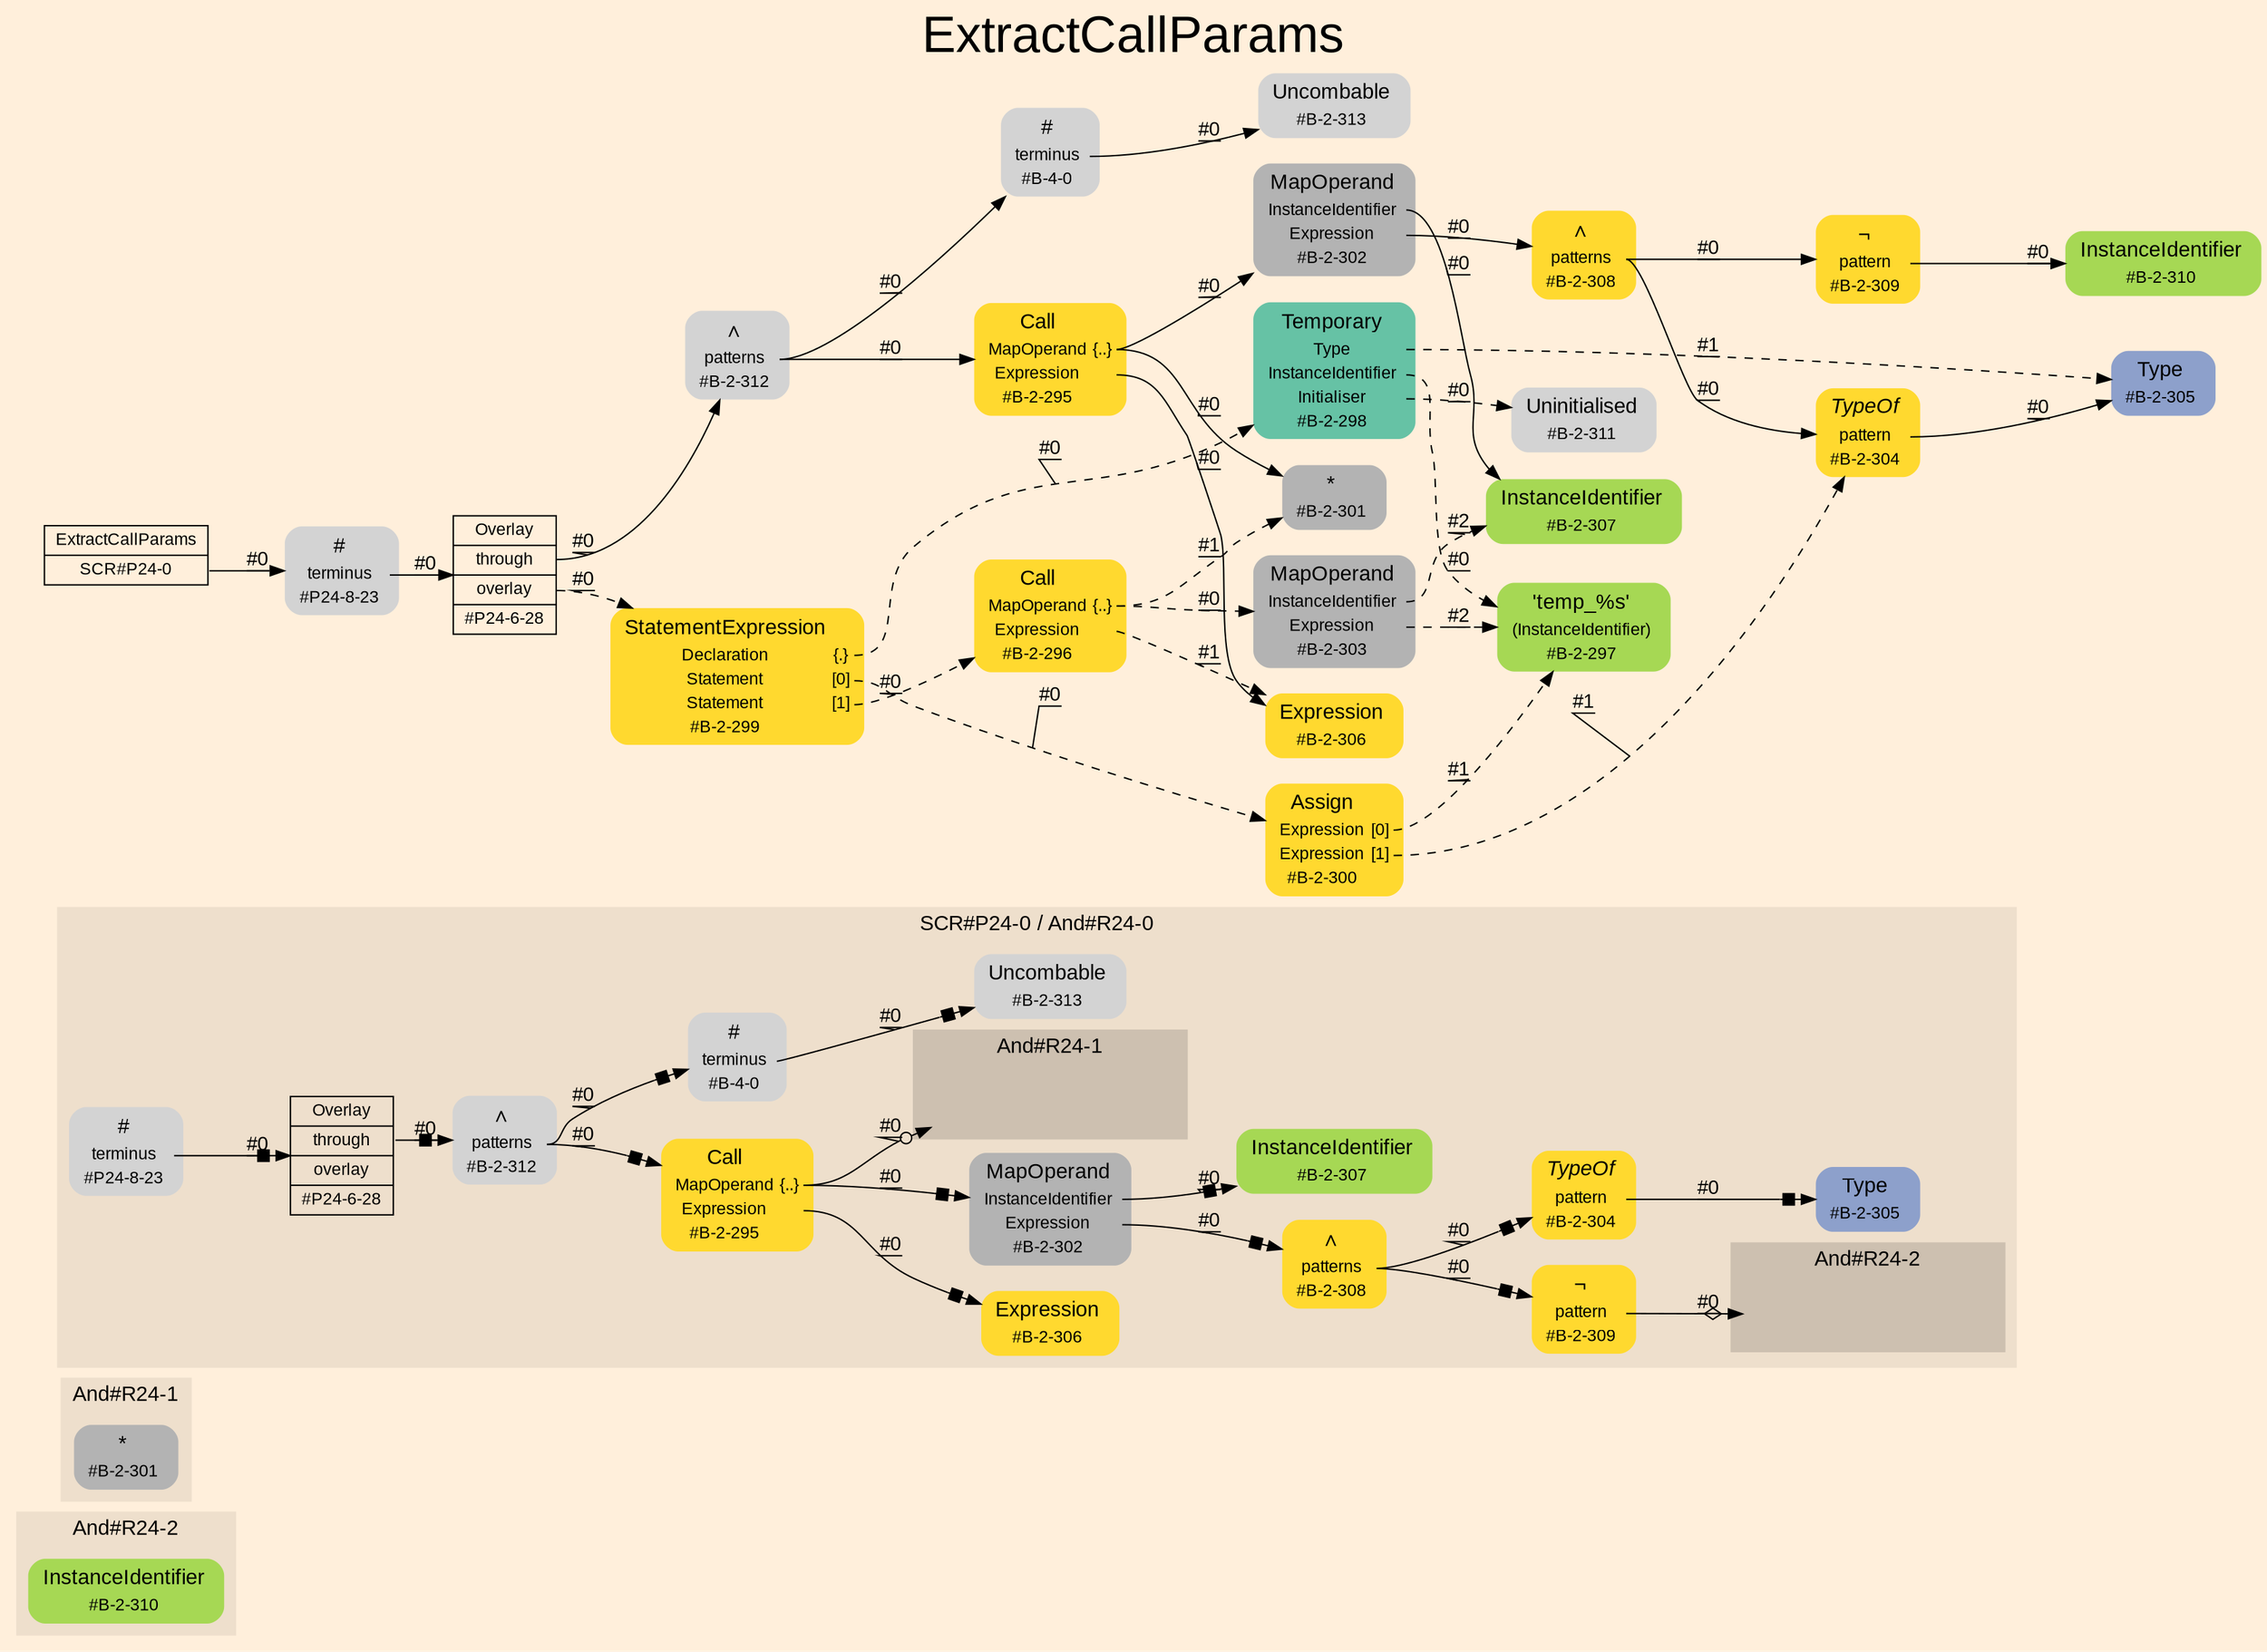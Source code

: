 digraph "ExtractCallParams" {
label = "ExtractCallParams"
labelloc = t
fontsize = "36"
graph [
    rankdir = "LR"
    ranksep = 0.3
    bgcolor = antiquewhite1
    color = black
    fontcolor = black
    fontname = "Arial"
];
node [
    fontname = "Arial"
];
edge [
    fontname = "Arial"
];

// -------------------- figure And#R24-2 --------------------
subgraph "clusterAnd#R24-2" {
    label = "And#R24-2"
    style = "filled"
    color = antiquewhite2
    fontsize = "15"
    "And#R24-2 / #B-2-310" [
        shape = "plaintext"
        fillcolor = "/set28/5"
        label = <<TABLE BORDER="0" CELLBORDER="0" CELLSPACING="0">
         <TR><TD><FONT POINT-SIZE="15.0">InstanceIdentifier</FONT></TD><TD></TD></TR>
         <TR><TD>#B-2-310</TD><TD PORT="port0"></TD></TR>
        </TABLE>>
        style = "rounded,filled"
        fontsize = "12"
    ];
    
}


// -------------------- figure And#R24-1 --------------------
subgraph "clusterAnd#R24-1" {
    label = "And#R24-1"
    style = "filled"
    color = antiquewhite2
    fontsize = "15"
    "And#R24-1 / #B-2-301" [
        shape = "plaintext"
        fillcolor = "/set28/8"
        label = <<TABLE BORDER="0" CELLBORDER="0" CELLSPACING="0">
         <TR><TD><FONT POINT-SIZE="15.0">*</FONT></TD><TD></TD></TR>
         <TR><TD>#B-2-301</TD><TD PORT="port0"></TD></TR>
        </TABLE>>
        style = "rounded,filled"
        fontsize = "12"
    ];
    
}


// -------------------- figure And#R24-0 --------------------
subgraph "clusterAnd#R24-0" {
    label = "SCR#P24-0 / And#R24-0"
    style = "filled"
    color = antiquewhite2
    fontsize = "15"
    "And#R24-0 / #B-2-309" [
        shape = "plaintext"
        fillcolor = "/set28/6"
        label = <<TABLE BORDER="0" CELLBORDER="0" CELLSPACING="0">
         <TR><TD><FONT POINT-SIZE="15.0">¬</FONT></TD><TD></TD></TR>
         <TR><TD>pattern</TD><TD PORT="port0"></TD></TR>
         <TR><TD>#B-2-309</TD><TD PORT="port1"></TD></TR>
        </TABLE>>
        style = "rounded,filled"
        fontsize = "12"
    ];
    
    "And#R24-0 / #B-2-295" [
        shape = "plaintext"
        fillcolor = "/set28/6"
        label = <<TABLE BORDER="0" CELLBORDER="0" CELLSPACING="0">
         <TR><TD><FONT POINT-SIZE="15.0">Call</FONT></TD><TD></TD></TR>
         <TR><TD>MapOperand</TD><TD PORT="port0">{..}</TD></TR>
         <TR><TD>Expression</TD><TD PORT="port1"></TD></TR>
         <TR><TD>#B-2-295</TD><TD PORT="port2"></TD></TR>
        </TABLE>>
        style = "rounded,filled"
        fontsize = "12"
    ];
    
    "And#R24-0 / #B-2-312" [
        shape = "plaintext"
        label = <<TABLE BORDER="0" CELLBORDER="0" CELLSPACING="0">
         <TR><TD><FONT POINT-SIZE="15.0">∧</FONT></TD><TD></TD></TR>
         <TR><TD>patterns</TD><TD PORT="port0"></TD></TR>
         <TR><TD>#B-2-312</TD><TD PORT="port1"></TD></TR>
        </TABLE>>
        style = "rounded,filled"
        fontsize = "12"
    ];
    
    "And#R24-0 / #B-4-0" [
        shape = "plaintext"
        label = <<TABLE BORDER="0" CELLBORDER="0" CELLSPACING="0">
         <TR><TD><FONT POINT-SIZE="15.0">#</FONT></TD><TD></TD></TR>
         <TR><TD>terminus</TD><TD PORT="port0"></TD></TR>
         <TR><TD>#B-4-0</TD><TD PORT="port1"></TD></TR>
        </TABLE>>
        style = "rounded,filled"
        fontsize = "12"
    ];
    
    "And#R24-0 / #P24-8-23" [
        shape = "plaintext"
        label = <<TABLE BORDER="0" CELLBORDER="0" CELLSPACING="0">
         <TR><TD><FONT POINT-SIZE="15.0">#</FONT></TD><TD></TD></TR>
         <TR><TD>terminus</TD><TD PORT="port0"></TD></TR>
         <TR><TD>#P24-8-23</TD><TD PORT="port1"></TD></TR>
        </TABLE>>
        style = "rounded,filled"
        fontsize = "12"
    ];
    
    "And#R24-0 / #B-2-304" [
        shape = "plaintext"
        fillcolor = "/set28/6"
        label = <<TABLE BORDER="0" CELLBORDER="0" CELLSPACING="0">
         <TR><TD><FONT POINT-SIZE="15.0"><I>TypeOf</I></FONT></TD><TD></TD></TR>
         <TR><TD>pattern</TD><TD PORT="port0"></TD></TR>
         <TR><TD>#B-2-304</TD><TD PORT="port1"></TD></TR>
        </TABLE>>
        style = "rounded,filled"
        fontsize = "12"
    ];
    
    "And#R24-0 / #B-2-305" [
        shape = "plaintext"
        fillcolor = "/set28/3"
        label = <<TABLE BORDER="0" CELLBORDER="0" CELLSPACING="0">
         <TR><TD><FONT POINT-SIZE="15.0">Type</FONT></TD><TD></TD></TR>
         <TR><TD>#B-2-305</TD><TD PORT="port0"></TD></TR>
        </TABLE>>
        style = "rounded,filled"
        fontsize = "12"
    ];
    
    "And#R24-0 / #B-2-313" [
        shape = "plaintext"
        label = <<TABLE BORDER="0" CELLBORDER="0" CELLSPACING="0">
         <TR><TD><FONT POINT-SIZE="15.0">Uncombable</FONT></TD><TD></TD></TR>
         <TR><TD>#B-2-313</TD><TD PORT="port0"></TD></TR>
        </TABLE>>
        style = "rounded,filled"
        fontsize = "12"
    ];
    
    "And#R24-0 / #B-2-306" [
        shape = "plaintext"
        fillcolor = "/set28/6"
        label = <<TABLE BORDER="0" CELLBORDER="0" CELLSPACING="0">
         <TR><TD><FONT POINT-SIZE="15.0">Expression</FONT></TD><TD></TD></TR>
         <TR><TD>#B-2-306</TD><TD PORT="port0"></TD></TR>
        </TABLE>>
        style = "rounded,filled"
        fontsize = "12"
    ];
    
    "And#R24-0 / #P24-6-28" [
        shape = "record"
        fillcolor = antiquewhite2
        label = "<fixed> Overlay | <port0> through | <port1> overlay | <port2> #P24-6-28"
        style = "filled"
        fontsize = "12"
        color = black
        fontcolor = black
    ];
    
    "And#R24-0 / #B-2-302" [
        shape = "plaintext"
        fillcolor = "/set28/8"
        label = <<TABLE BORDER="0" CELLBORDER="0" CELLSPACING="0">
         <TR><TD><FONT POINT-SIZE="15.0">MapOperand</FONT></TD><TD></TD></TR>
         <TR><TD>InstanceIdentifier</TD><TD PORT="port0"></TD></TR>
         <TR><TD>Expression</TD><TD PORT="port1"></TD></TR>
         <TR><TD>#B-2-302</TD><TD PORT="port2"></TD></TR>
        </TABLE>>
        style = "rounded,filled"
        fontsize = "12"
    ];
    
    "And#R24-0 / #B-2-307" [
        shape = "plaintext"
        fillcolor = "/set28/5"
        label = <<TABLE BORDER="0" CELLBORDER="0" CELLSPACING="0">
         <TR><TD><FONT POINT-SIZE="15.0">InstanceIdentifier</FONT></TD><TD></TD></TR>
         <TR><TD>#B-2-307</TD><TD PORT="port0"></TD></TR>
        </TABLE>>
        style = "rounded,filled"
        fontsize = "12"
    ];
    
    "And#R24-0 / #B-2-308" [
        shape = "plaintext"
        fillcolor = "/set28/6"
        label = <<TABLE BORDER="0" CELLBORDER="0" CELLSPACING="0">
         <TR><TD><FONT POINT-SIZE="15.0">∧</FONT></TD><TD></TD></TR>
         <TR><TD>patterns</TD><TD PORT="port0"></TD></TR>
         <TR><TD>#B-2-308</TD><TD PORT="port1"></TD></TR>
        </TABLE>>
        style = "rounded,filled"
        fontsize = "12"
    ];
    
    subgraph "clusterAnd#R24-0 / And#R24-1" {
        label = "And#R24-1"
        style = "filled"
        color = antiquewhite3
        fontsize = "15"
        "And#R24-0 / #0 / #B-2-301" [
            shape = "none"
            style = "invisible"
        ];
        
    }
    
    subgraph "clusterAnd#R24-0 / And#R24-2" {
        label = "And#R24-2"
        style = "filled"
        color = antiquewhite3
        fontsize = "15"
        "And#R24-0 / #0 / #B-2-310" [
            shape = "none"
            style = "invisible"
        ];
        
    }
    
}


// -------------------- transformation figure --------------------
"CR#P24-0" [
    shape = "record"
    fillcolor = antiquewhite1
    label = "<fixed> ExtractCallParams | <port0> SCR#P24-0"
    style = "filled"
    fontsize = "12"
    color = black
    fontcolor = black
];

"#P24-8-23" [
    shape = "plaintext"
    label = <<TABLE BORDER="0" CELLBORDER="0" CELLSPACING="0">
     <TR><TD><FONT POINT-SIZE="15.0">#</FONT></TD><TD></TD></TR>
     <TR><TD>terminus</TD><TD PORT="port0"></TD></TR>
     <TR><TD>#P24-8-23</TD><TD PORT="port1"></TD></TR>
    </TABLE>>
    style = "rounded,filled"
    fontsize = "12"
];

"#P24-6-28" [
    shape = "record"
    fillcolor = antiquewhite1
    label = "<fixed> Overlay | <port0> through | <port1> overlay | <port2> #P24-6-28"
    style = "filled"
    fontsize = "12"
    color = black
    fontcolor = black
];

"#B-2-312" [
    shape = "plaintext"
    label = <<TABLE BORDER="0" CELLBORDER="0" CELLSPACING="0">
     <TR><TD><FONT POINT-SIZE="15.0">∧</FONT></TD><TD></TD></TR>
     <TR><TD>patterns</TD><TD PORT="port0"></TD></TR>
     <TR><TD>#B-2-312</TD><TD PORT="port1"></TD></TR>
    </TABLE>>
    style = "rounded,filled"
    fontsize = "12"
];

"#B-2-295" [
    shape = "plaintext"
    fillcolor = "/set28/6"
    label = <<TABLE BORDER="0" CELLBORDER="0" CELLSPACING="0">
     <TR><TD><FONT POINT-SIZE="15.0">Call</FONT></TD><TD></TD></TR>
     <TR><TD>MapOperand</TD><TD PORT="port0">{..}</TD></TR>
     <TR><TD>Expression</TD><TD PORT="port1"></TD></TR>
     <TR><TD>#B-2-295</TD><TD PORT="port2"></TD></TR>
    </TABLE>>
    style = "rounded,filled"
    fontsize = "12"
];

"#B-2-301" [
    shape = "plaintext"
    fillcolor = "/set28/8"
    label = <<TABLE BORDER="0" CELLBORDER="0" CELLSPACING="0">
     <TR><TD><FONT POINT-SIZE="15.0">*</FONT></TD><TD></TD></TR>
     <TR><TD>#B-2-301</TD><TD PORT="port0"></TD></TR>
    </TABLE>>
    style = "rounded,filled"
    fontsize = "12"
];

"#B-2-302" [
    shape = "plaintext"
    fillcolor = "/set28/8"
    label = <<TABLE BORDER="0" CELLBORDER="0" CELLSPACING="0">
     <TR><TD><FONT POINT-SIZE="15.0">MapOperand</FONT></TD><TD></TD></TR>
     <TR><TD>InstanceIdentifier</TD><TD PORT="port0"></TD></TR>
     <TR><TD>Expression</TD><TD PORT="port1"></TD></TR>
     <TR><TD>#B-2-302</TD><TD PORT="port2"></TD></TR>
    </TABLE>>
    style = "rounded,filled"
    fontsize = "12"
];

"#B-2-307" [
    shape = "plaintext"
    fillcolor = "/set28/5"
    label = <<TABLE BORDER="0" CELLBORDER="0" CELLSPACING="0">
     <TR><TD><FONT POINT-SIZE="15.0">InstanceIdentifier</FONT></TD><TD></TD></TR>
     <TR><TD>#B-2-307</TD><TD PORT="port0"></TD></TR>
    </TABLE>>
    style = "rounded,filled"
    fontsize = "12"
];

"#B-2-308" [
    shape = "plaintext"
    fillcolor = "/set28/6"
    label = <<TABLE BORDER="0" CELLBORDER="0" CELLSPACING="0">
     <TR><TD><FONT POINT-SIZE="15.0">∧</FONT></TD><TD></TD></TR>
     <TR><TD>patterns</TD><TD PORT="port0"></TD></TR>
     <TR><TD>#B-2-308</TD><TD PORT="port1"></TD></TR>
    </TABLE>>
    style = "rounded,filled"
    fontsize = "12"
];

"#B-2-304" [
    shape = "plaintext"
    fillcolor = "/set28/6"
    label = <<TABLE BORDER="0" CELLBORDER="0" CELLSPACING="0">
     <TR><TD><FONT POINT-SIZE="15.0"><I>TypeOf</I></FONT></TD><TD></TD></TR>
     <TR><TD>pattern</TD><TD PORT="port0"></TD></TR>
     <TR><TD>#B-2-304</TD><TD PORT="port1"></TD></TR>
    </TABLE>>
    style = "rounded,filled"
    fontsize = "12"
];

"#B-2-305" [
    shape = "plaintext"
    fillcolor = "/set28/3"
    label = <<TABLE BORDER="0" CELLBORDER="0" CELLSPACING="0">
     <TR><TD><FONT POINT-SIZE="15.0">Type</FONT></TD><TD></TD></TR>
     <TR><TD>#B-2-305</TD><TD PORT="port0"></TD></TR>
    </TABLE>>
    style = "rounded,filled"
    fontsize = "12"
];

"#B-2-309" [
    shape = "plaintext"
    fillcolor = "/set28/6"
    label = <<TABLE BORDER="0" CELLBORDER="0" CELLSPACING="0">
     <TR><TD><FONT POINT-SIZE="15.0">¬</FONT></TD><TD></TD></TR>
     <TR><TD>pattern</TD><TD PORT="port0"></TD></TR>
     <TR><TD>#B-2-309</TD><TD PORT="port1"></TD></TR>
    </TABLE>>
    style = "rounded,filled"
    fontsize = "12"
];

"#B-2-310" [
    shape = "plaintext"
    fillcolor = "/set28/5"
    label = <<TABLE BORDER="0" CELLBORDER="0" CELLSPACING="0">
     <TR><TD><FONT POINT-SIZE="15.0">InstanceIdentifier</FONT></TD><TD></TD></TR>
     <TR><TD>#B-2-310</TD><TD PORT="port0"></TD></TR>
    </TABLE>>
    style = "rounded,filled"
    fontsize = "12"
];

"#B-2-306" [
    shape = "plaintext"
    fillcolor = "/set28/6"
    label = <<TABLE BORDER="0" CELLBORDER="0" CELLSPACING="0">
     <TR><TD><FONT POINT-SIZE="15.0">Expression</FONT></TD><TD></TD></TR>
     <TR><TD>#B-2-306</TD><TD PORT="port0"></TD></TR>
    </TABLE>>
    style = "rounded,filled"
    fontsize = "12"
];

"#B-4-0" [
    shape = "plaintext"
    label = <<TABLE BORDER="0" CELLBORDER="0" CELLSPACING="0">
     <TR><TD><FONT POINT-SIZE="15.0">#</FONT></TD><TD></TD></TR>
     <TR><TD>terminus</TD><TD PORT="port0"></TD></TR>
     <TR><TD>#B-4-0</TD><TD PORT="port1"></TD></TR>
    </TABLE>>
    style = "rounded,filled"
    fontsize = "12"
];

"#B-2-313" [
    shape = "plaintext"
    label = <<TABLE BORDER="0" CELLBORDER="0" CELLSPACING="0">
     <TR><TD><FONT POINT-SIZE="15.0">Uncombable</FONT></TD><TD></TD></TR>
     <TR><TD>#B-2-313</TD><TD PORT="port0"></TD></TR>
    </TABLE>>
    style = "rounded,filled"
    fontsize = "12"
];

"#B-2-299" [
    shape = "plaintext"
    fillcolor = "/set28/6"
    label = <<TABLE BORDER="0" CELLBORDER="0" CELLSPACING="0">
     <TR><TD><FONT POINT-SIZE="15.0">StatementExpression</FONT></TD><TD></TD></TR>
     <TR><TD>Declaration</TD><TD PORT="port0">{.}</TD></TR>
     <TR><TD>Statement</TD><TD PORT="port1">[0]</TD></TR>
     <TR><TD>Statement</TD><TD PORT="port2">[1]</TD></TR>
     <TR><TD>#B-2-299</TD><TD PORT="port3"></TD></TR>
    </TABLE>>
    style = "rounded,filled"
    fontsize = "12"
];

"#B-2-298" [
    shape = "plaintext"
    fillcolor = "/set28/1"
    label = <<TABLE BORDER="0" CELLBORDER="0" CELLSPACING="0">
     <TR><TD><FONT POINT-SIZE="15.0">Temporary</FONT></TD><TD></TD></TR>
     <TR><TD>Type</TD><TD PORT="port0"></TD></TR>
     <TR><TD>InstanceIdentifier</TD><TD PORT="port1"></TD></TR>
     <TR><TD>Initialiser</TD><TD PORT="port2"></TD></TR>
     <TR><TD>#B-2-298</TD><TD PORT="port3"></TD></TR>
    </TABLE>>
    style = "rounded,filled"
    fontsize = "12"
];

"#B-2-297" [
    shape = "plaintext"
    fillcolor = "/set28/5"
    label = <<TABLE BORDER="0" CELLBORDER="0" CELLSPACING="0">
     <TR><TD><FONT POINT-SIZE="15.0">'temp_%s'</FONT></TD><TD></TD></TR>
     <TR><TD>(InstanceIdentifier)</TD><TD PORT="port0"></TD></TR>
     <TR><TD>#B-2-297</TD><TD PORT="port1"></TD></TR>
    </TABLE>>
    style = "rounded,filled"
    fontsize = "12"
];

"#B-2-311" [
    shape = "plaintext"
    label = <<TABLE BORDER="0" CELLBORDER="0" CELLSPACING="0">
     <TR><TD><FONT POINT-SIZE="15.0">Uninitialised</FONT></TD><TD></TD></TR>
     <TR><TD>#B-2-311</TD><TD PORT="port0"></TD></TR>
    </TABLE>>
    style = "rounded,filled"
    fontsize = "12"
];

"#B-2-300" [
    shape = "plaintext"
    fillcolor = "/set28/6"
    label = <<TABLE BORDER="0" CELLBORDER="0" CELLSPACING="0">
     <TR><TD><FONT POINT-SIZE="15.0">Assign</FONT></TD><TD></TD></TR>
     <TR><TD>Expression</TD><TD PORT="port0">[0]</TD></TR>
     <TR><TD>Expression</TD><TD PORT="port1">[1]</TD></TR>
     <TR><TD>#B-2-300</TD><TD PORT="port2"></TD></TR>
    </TABLE>>
    style = "rounded,filled"
    fontsize = "12"
];

"#B-2-296" [
    shape = "plaintext"
    fillcolor = "/set28/6"
    label = <<TABLE BORDER="0" CELLBORDER="0" CELLSPACING="0">
     <TR><TD><FONT POINT-SIZE="15.0">Call</FONT></TD><TD></TD></TR>
     <TR><TD>MapOperand</TD><TD PORT="port0">{..}</TD></TR>
     <TR><TD>Expression</TD><TD PORT="port1"></TD></TR>
     <TR><TD>#B-2-296</TD><TD PORT="port2"></TD></TR>
    </TABLE>>
    style = "rounded,filled"
    fontsize = "12"
];

"#B-2-303" [
    shape = "plaintext"
    fillcolor = "/set28/8"
    label = <<TABLE BORDER="0" CELLBORDER="0" CELLSPACING="0">
     <TR><TD><FONT POINT-SIZE="15.0">MapOperand</FONT></TD><TD></TD></TR>
     <TR><TD>InstanceIdentifier</TD><TD PORT="port0"></TD></TR>
     <TR><TD>Expression</TD><TD PORT="port1"></TD></TR>
     <TR><TD>#B-2-303</TD><TD PORT="port2"></TD></TR>
    </TABLE>>
    style = "rounded,filled"
    fontsize = "12"
];


// -------------------- links --------------------
// links for block CR#P24-0
"CR#P24-0":port0 -> "#P24-8-23" [
    label = "#0"
    decorate = true
    color = black
    fontcolor = black
];

// links for block #P24-8-23
"#P24-8-23":port0 -> "#P24-6-28" [
    label = "#0"
    decorate = true
    color = black
    fontcolor = black
];

// links for block #P24-6-28
"#P24-6-28":port0 -> "#B-2-312" [
    label = "#0"
    decorate = true
    color = black
    fontcolor = black
];

"#P24-6-28":port1 -> "#B-2-299" [
    style="dashed"
    label = "#0"
    decorate = true
    color = black
    fontcolor = black
];

// links for block #B-2-312
"#B-2-312":port0 -> "#B-2-295" [
    label = "#0"
    decorate = true
    color = black
    fontcolor = black
];

"#B-2-312":port0 -> "#B-4-0" [
    label = "#0"
    decorate = true
    color = black
    fontcolor = black
];

// links for block #B-2-295
"#B-2-295":port0 -> "#B-2-301" [
    label = "#0"
    decorate = true
    color = black
    fontcolor = black
];

"#B-2-295":port0 -> "#B-2-302" [
    label = "#0"
    decorate = true
    color = black
    fontcolor = black
];

"#B-2-295":port1 -> "#B-2-306" [
    label = "#0"
    decorate = true
    color = black
    fontcolor = black
];

// links for block #B-2-301
// links for block #B-2-302
"#B-2-302":port0 -> "#B-2-307" [
    label = "#0"
    decorate = true
    color = black
    fontcolor = black
];

"#B-2-302":port1 -> "#B-2-308" [
    label = "#0"
    decorate = true
    color = black
    fontcolor = black
];

// links for block #B-2-307
// links for block #B-2-308
"#B-2-308":port0 -> "#B-2-304" [
    label = "#0"
    decorate = true
    color = black
    fontcolor = black
];

"#B-2-308":port0 -> "#B-2-309" [
    label = "#0"
    decorate = true
    color = black
    fontcolor = black
];

// links for block #B-2-304
"#B-2-304":port0 -> "#B-2-305" [
    label = "#0"
    decorate = true
    color = black
    fontcolor = black
];

// links for block #B-2-305
// links for block #B-2-309
"#B-2-309":port0 -> "#B-2-310" [
    label = "#0"
    decorate = true
    color = black
    fontcolor = black
];

// links for block #B-2-310
// links for block #B-2-306
// links for block #B-4-0
"#B-4-0":port0 -> "#B-2-313" [
    label = "#0"
    decorate = true
    color = black
    fontcolor = black
];

// links for block #B-2-313
// links for block #B-2-299
"#B-2-299":port0 -> "#B-2-298" [
    style="dashed"
    label = "#0"
    decorate = true
    color = black
    fontcolor = black
];

"#B-2-299":port1 -> "#B-2-300" [
    style="dashed"
    label = "#0"
    decorate = true
    color = black
    fontcolor = black
];

"#B-2-299":port2 -> "#B-2-296" [
    style="dashed"
    label = "#0"
    decorate = true
    color = black
    fontcolor = black
];

// links for block #B-2-298
"#B-2-298":port0 -> "#B-2-305" [
    style="dashed"
    label = "#1"
    decorate = true
    color = black
    fontcolor = black
];

"#B-2-298":port1 -> "#B-2-297" [
    style="dashed"
    label = "#0"
    decorate = true
    color = black
    fontcolor = black
];

"#B-2-298":port2 -> "#B-2-311" [
    style="dashed"
    label = "#0"
    decorate = true
    color = black
    fontcolor = black
];

// links for block #B-2-297
// links for block #B-2-311
// links for block #B-2-300
"#B-2-300":port0 -> "#B-2-297" [
    style="dashed"
    label = "#1"
    decorate = true
    color = black
    fontcolor = black
];

"#B-2-300":port1 -> "#B-2-304" [
    style="dashed"
    label = "#1"
    decorate = true
    color = black
    fontcolor = black
];

// links for block #B-2-296
"#B-2-296":port0 -> "#B-2-301" [
    style="dashed"
    label = "#1"
    decorate = true
    color = black
    fontcolor = black
];

"#B-2-296":port0 -> "#B-2-303" [
    style="dashed"
    label = "#0"
    decorate = true
    color = black
    fontcolor = black
];

"#B-2-296":port1 -> "#B-2-306" [
    style="dashed"
    label = "#1"
    decorate = true
    color = black
    fontcolor = black
];

// links for block #B-2-303
"#B-2-303":port0 -> "#B-2-307" [
    style="dashed"
    label = "#2"
    decorate = true
    color = black
    fontcolor = black
];

"#B-2-303":port1 -> "#B-2-297" [
    style="dashed"
    label = "#2"
    decorate = true
    color = black
    fontcolor = black
];

// links for block And#R24-0 / #B-2-309
"And#R24-0 / #B-2-309":port0 -> "And#R24-0 / #0 / #B-2-310" [
    arrowhead="normalnoneodiamond"
    label = "#0"
    decorate = true
    color = black
    fontcolor = black
];

// links for block And#R24-0 / #B-2-295
"And#R24-0 / #B-2-295":port0 -> "And#R24-0 / #0 / #B-2-301" [
    arrowhead="normalnoneodot"
    label = "#0"
    decorate = true
    color = black
    fontcolor = black
];

"And#R24-0 / #B-2-295":port0 -> "And#R24-0 / #B-2-302" [
    arrowhead="normalnonebox"
    label = "#0"
    decorate = true
    color = black
    fontcolor = black
];

"And#R24-0 / #B-2-295":port1 -> "And#R24-0 / #B-2-306" [
    arrowhead="normalnonebox"
    label = "#0"
    decorate = true
    color = black
    fontcolor = black
];

// links for block And#R24-0 / #B-2-312
"And#R24-0 / #B-2-312":port0 -> "And#R24-0 / #B-2-295" [
    arrowhead="normalnonebox"
    label = "#0"
    decorate = true
    color = black
    fontcolor = black
];

"And#R24-0 / #B-2-312":port0 -> "And#R24-0 / #B-4-0" [
    arrowhead="normalnonebox"
    label = "#0"
    decorate = true
    color = black
    fontcolor = black
];

// links for block And#R24-0 / #B-4-0
"And#R24-0 / #B-4-0":port0 -> "And#R24-0 / #B-2-313" [
    arrowhead="normalnonebox"
    label = "#0"
    decorate = true
    color = black
    fontcolor = black
];

// links for block And#R24-0 / #P24-8-23
"And#R24-0 / #P24-8-23":port0 -> "And#R24-0 / #P24-6-28" [
    arrowhead="normalnonebox"
    label = "#0"
    decorate = true
    color = black
    fontcolor = black
];

// links for block And#R24-0 / #B-2-304
"And#R24-0 / #B-2-304":port0 -> "And#R24-0 / #B-2-305" [
    arrowhead="normalnonebox"
    label = "#0"
    decorate = true
    color = black
    fontcolor = black
];

// links for block And#R24-0 / #B-2-305
// links for block And#R24-0 / #B-2-313
// links for block And#R24-0 / #B-2-306
// links for block And#R24-0 / #P24-6-28
"And#R24-0 / #P24-6-28":port0 -> "And#R24-0 / #B-2-312" [
    arrowhead="normalnonebox"
    label = "#0"
    decorate = true
    color = black
    fontcolor = black
];

// links for block And#R24-0 / #B-2-302
"And#R24-0 / #B-2-302":port0 -> "And#R24-0 / #B-2-307" [
    arrowhead="normalnonebox"
    label = "#0"
    decorate = true
    color = black
    fontcolor = black
];

"And#R24-0 / #B-2-302":port1 -> "And#R24-0 / #B-2-308" [
    arrowhead="normalnonebox"
    label = "#0"
    decorate = true
    color = black
    fontcolor = black
];

// links for block And#R24-0 / #B-2-307
// links for block And#R24-0 / #B-2-308
"And#R24-0 / #B-2-308":port0 -> "And#R24-0 / #B-2-304" [
    arrowhead="normalnonebox"
    label = "#0"
    decorate = true
    color = black
    fontcolor = black
];

"And#R24-0 / #B-2-308":port0 -> "And#R24-0 / #B-2-309" [
    arrowhead="normalnonebox"
    label = "#0"
    decorate = true
    color = black
    fontcolor = black
];

// links for block And#R24-0 / #0 / #B-2-301
// links for block And#R24-0 / #0 / #B-2-310
// links for block And#R24-1 / #B-2-301
// links for block And#R24-2 / #B-2-310
}
